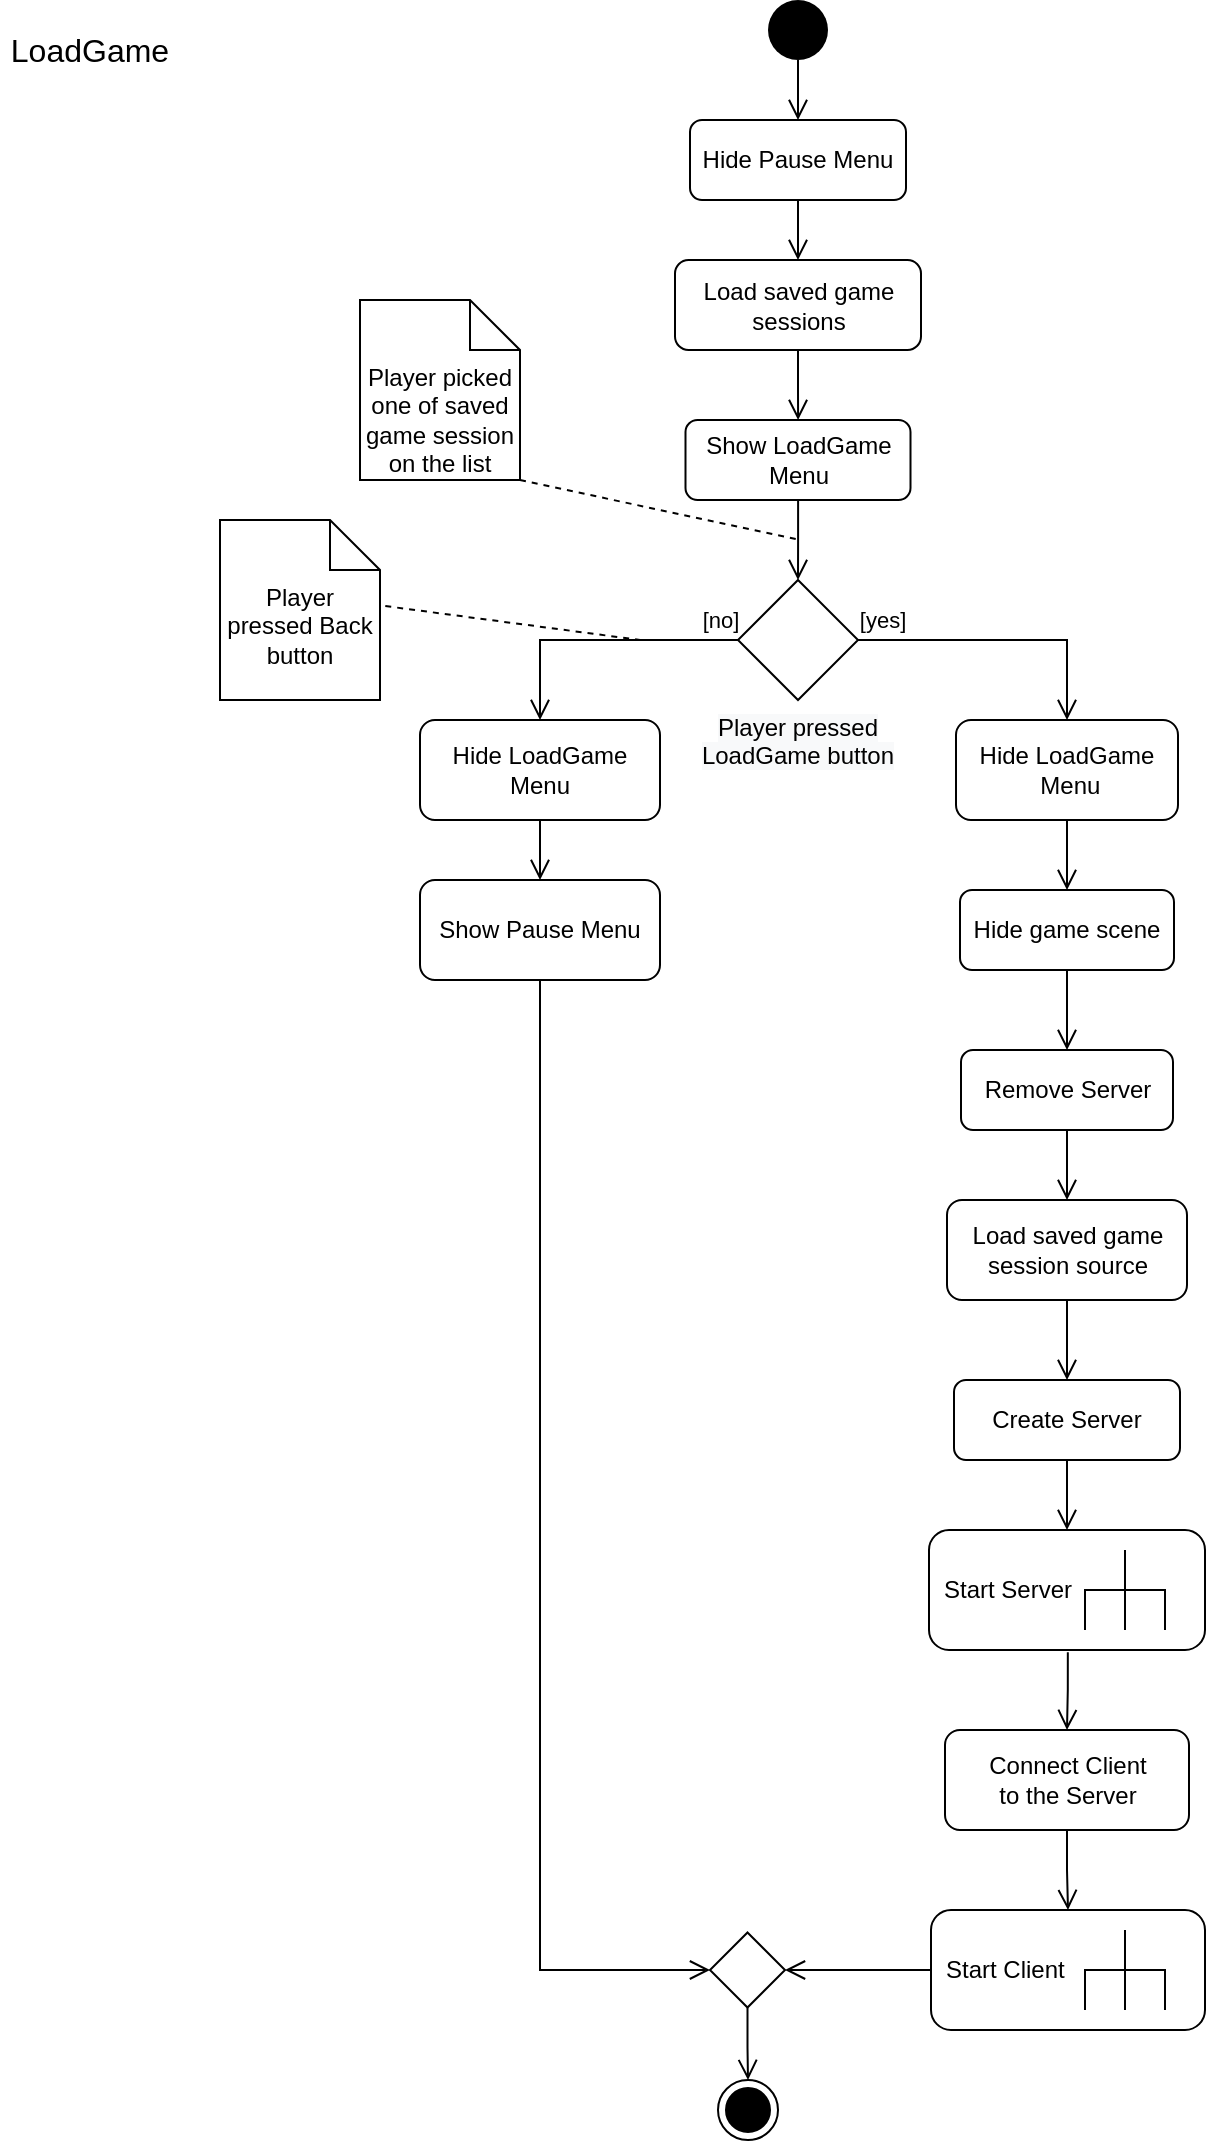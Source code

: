 <mxfile version="18.0.6" type="device"><diagram id="-9HNZeXDYJOqd_FAlpaB" name="Strona-1"><mxGraphModel dx="918" dy="571" grid="1" gridSize="10" guides="1" tooltips="1" connect="1" arrows="1" fold="1" page="1" pageScale="1" pageWidth="827" pageHeight="1169" math="0" shadow="0"><root><mxCell id="0"/><mxCell id="1" parent="0"/><mxCell id="x7gVKlhXDRItL7wuzmwW-2" value="" style="edgeStyle=orthogonalEdgeStyle;html=1;verticalAlign=bottom;endArrow=open;endSize=8;strokeColor=#000000;rounded=0;entryX=0.5;entryY=0;entryDx=0;entryDy=0;exitX=0.5;exitY=1;exitDx=0;exitDy=0;" parent="1" source="NErxtUEIabBKc6ScrrPM-1" target="x7gVKlhXDRItL7wuzmwW-3" edge="1"><mxGeometry relative="1" as="geometry"><mxPoint x="432" y="135" as="targetPoint"/><mxPoint x="432.5" y="105" as="sourcePoint"/></mxGeometry></mxCell><mxCell id="PuJvCJTQ66fDeZXi74we-39" style="edgeStyle=orthogonalEdgeStyle;rounded=0;orthogonalLoop=1;jettySize=auto;html=1;endArrow=open;endFill=0;endSize=8;" parent="1" source="x7gVKlhXDRItL7wuzmwW-3" target="BdtXdYhK791TA_x0L7Rc-1" edge="1"><mxGeometry relative="1" as="geometry"><mxPoint x="438.07" y="162.57" as="targetPoint"/></mxGeometry></mxCell><mxCell id="x7gVKlhXDRItL7wuzmwW-3" value="Hide Pause Menu" style="rounded=1;whiteSpace=wrap;html=1;strokeColor=#000000;" parent="1" vertex="1"><mxGeometry x="385" y="90" width="108" height="40" as="geometry"/></mxCell><mxCell id="x7gVKlhXDRItL7wuzmwW-36" style="edgeStyle=orthogonalEdgeStyle;rounded=0;orthogonalLoop=1;jettySize=auto;html=1;entryX=0.5;entryY=0;entryDx=0;entryDy=0;endArrow=open;endFill=0;endSize=8;strokeColor=#000000;strokeWidth=1;" parent="1" source="x7gVKlhXDRItL7wuzmwW-8" target="NErxtUEIabBKc6ScrrPM-3" edge="1"><mxGeometry relative="1" as="geometry"><mxPoint x="433" y="370" as="targetPoint"/></mxGeometry></mxCell><mxCell id="x7gVKlhXDRItL7wuzmwW-8" value="Show LoadGame Menu" style="rounded=1;whiteSpace=wrap;html=1;strokeColor=#000000;" parent="1" vertex="1"><mxGeometry x="382.75" y="240" width="112.5" height="40" as="geometry"/></mxCell><mxCell id="x7gVKlhXDRItL7wuzmwW-19" style="edgeStyle=orthogonalEdgeStyle;rounded=0;orthogonalLoop=1;jettySize=auto;html=1;endArrow=open;endFill=0;endSize=8;strokeColor=#000000;strokeWidth=1;" parent="1" source="x7gVKlhXDRItL7wuzmwW-15" target="NErxtUEIabBKc6ScrrPM-16" edge="1"><mxGeometry relative="1" as="geometry"><mxPoint x="573.5" y="785" as="targetPoint"/></mxGeometry></mxCell><mxCell id="x7gVKlhXDRItL7wuzmwW-15" value="Create Server" style="rounded=1;whiteSpace=wrap;html=1;strokeColor=#000000;" parent="1" vertex="1"><mxGeometry x="517" y="720" width="113" height="40" as="geometry"/></mxCell><mxCell id="x7gVKlhXDRItL7wuzmwW-47" style="edgeStyle=orthogonalEdgeStyle;rounded=0;orthogonalLoop=1;jettySize=auto;html=1;fontSize=12;endArrow=open;endFill=0;endSize=8;strokeColor=#000000;strokeWidth=1;exitX=0.503;exitY=1.018;exitDx=0;exitDy=0;exitPerimeter=0;" parent="1" source="NErxtUEIabBKc6ScrrPM-16" target="x7gVKlhXDRItL7wuzmwW-45" edge="1"><mxGeometry relative="1" as="geometry"><mxPoint x="573.5" y="825" as="sourcePoint"/><mxPoint x="573.5" y="895" as="targetPoint"/></mxGeometry></mxCell><mxCell id="x7gVKlhXDRItL7wuzmwW-40" value="[no]" style="edgeStyle=orthogonalEdgeStyle;rounded=0;orthogonalLoop=1;jettySize=auto;html=1;endArrow=open;endFill=0;endSize=8;strokeColor=#000000;strokeWidth=1;fontSize=11;exitX=0;exitY=0.5;exitDx=0;exitDy=0;entryX=0.5;entryY=0;entryDx=0;entryDy=0;" parent="1" source="NErxtUEIabBKc6ScrrPM-3" target="NErxtUEIabBKc6ScrrPM-8" edge="1"><mxGeometry x="-0.871" y="-10" relative="1" as="geometry"><mxPoint as="offset"/><mxPoint x="359" y="374.976" as="sourcePoint"/><Array as="points"><mxPoint x="310" y="350"/></Array><mxPoint x="278.75" y="410" as="targetPoint"/></mxGeometry></mxCell><mxCell id="x7gVKlhXDRItL7wuzmwW-49" style="edgeStyle=orthogonalEdgeStyle;rounded=0;orthogonalLoop=1;jettySize=auto;html=1;fontSize=12;endArrow=open;endFill=0;endSize=8;strokeColor=#000000;strokeWidth=1;" parent="1" source="x7gVKlhXDRItL7wuzmwW-45" target="NErxtUEIabBKc6ScrrPM-15" edge="1"><mxGeometry relative="1" as="geometry"><mxPoint x="574.5" y="1045" as="targetPoint"/></mxGeometry></mxCell><mxCell id="x7gVKlhXDRItL7wuzmwW-45" value="Connect Client &lt;br&gt;to the Server" style="rounded=1;whiteSpace=wrap;html=1;strokeColor=#000000;" parent="1" vertex="1"><mxGeometry x="512.5" y="895" width="122" height="50" as="geometry"/></mxCell><mxCell id="NErxtUEIabBKc6ScrrPM-1" value="" style="ellipse;fillColor=#000000;strokeColor=none;" parent="1" vertex="1"><mxGeometry x="424" y="30" width="30" height="30" as="geometry"/></mxCell><mxCell id="NErxtUEIabBKc6ScrrPM-3" value="" style="rhombus;" parent="1" vertex="1"><mxGeometry x="409" y="320" width="60" height="60" as="geometry"/></mxCell><mxCell id="NErxtUEIabBKc6ScrrPM-5" value="" style="ellipse;html=1;shape=endState;fillColor=#000000;strokeColor=#000000;" parent="1" vertex="1"><mxGeometry x="399" y="1070" width="30" height="30" as="geometry"/></mxCell><mxCell id="BdtXdYhK791TA_x0L7Rc-9" style="edgeStyle=orthogonalEdgeStyle;rounded=0;orthogonalLoop=1;jettySize=auto;html=1;entryX=0.5;entryY=0;entryDx=0;entryDy=0;endArrow=open;endFill=0;endSize=8;" parent="1" source="NErxtUEIabBKc6ScrrPM-7" target="x7gVKlhXDRItL7wuzmwW-15" edge="1"><mxGeometry relative="1" as="geometry"><mxPoint x="411" y="710" as="targetPoint"/></mxGeometry></mxCell><mxCell id="NErxtUEIabBKc6ScrrPM-7" value="Load saved game session source" style="rounded=1;whiteSpace=wrap;html=1;strokeColor=#000000;strokeWidth=1;" parent="1" vertex="1"><mxGeometry x="513.5" y="630" width="120" height="50" as="geometry"/></mxCell><mxCell id="BdtXdYhK791TA_x0L7Rc-5" style="edgeStyle=orthogonalEdgeStyle;rounded=0;orthogonalLoop=1;jettySize=auto;html=1;endSize=8;endArrow=open;endFill=0;" parent="1" source="NErxtUEIabBKc6ScrrPM-8" target="BdtXdYhK791TA_x0L7Rc-4" edge="1"><mxGeometry relative="1" as="geometry"/></mxCell><mxCell id="NErxtUEIabBKc6ScrrPM-8" value="Hide LoadGame Menu" style="rounded=1;whiteSpace=wrap;html=1;strokeColor=#000000;strokeWidth=1;" parent="1" vertex="1"><mxGeometry x="250" y="390" width="120" height="50" as="geometry"/></mxCell><mxCell id="BdtXdYhK791TA_x0L7Rc-15" style="edgeStyle=orthogonalEdgeStyle;rounded=0;orthogonalLoop=1;jettySize=auto;html=1;entryX=1;entryY=0.5;entryDx=0;entryDy=0;endArrow=open;endFill=0;endSize=8;" parent="1" source="NErxtUEIabBKc6ScrrPM-15" target="BdtXdYhK791TA_x0L7Rc-14" edge="1"><mxGeometry relative="1" as="geometry"/></mxCell><mxCell id="NErxtUEIabBKc6ScrrPM-15" value="&lt;span style=&quot;text-align: center;&quot;&gt;Start Client&lt;/span&gt;" style="shape=mxgraph.uml25.behaviorAction;html=1;rounded=1;absoluteArcSize=1;arcSize=10;align=left;spacingLeft=5;" parent="1" vertex="1"><mxGeometry x="505.5" y="985" width="137" height="60" as="geometry"/></mxCell><mxCell id="NErxtUEIabBKc6ScrrPM-16" value="&lt;span style=&quot;text-align: center;&quot;&gt;Start Server&lt;/span&gt;" style="shape=mxgraph.uml25.behaviorAction;html=1;rounded=1;absoluteArcSize=1;arcSize=10;align=left;spacingLeft=5;" parent="1" vertex="1"><mxGeometry x="504.5" y="795" width="138" height="60" as="geometry"/></mxCell><mxCell id="PuJvCJTQ66fDeZXi74we-22" style="edgeStyle=orthogonalEdgeStyle;rounded=0;orthogonalLoop=1;jettySize=auto;html=1;endArrow=open;endFill=0;endSize=8;" parent="1" source="PuJvCJTQ66fDeZXi74we-10" target="NErxtUEIabBKc6ScrrPM-7" edge="1"><mxGeometry relative="1" as="geometry"/></mxCell><mxCell id="PuJvCJTQ66fDeZXi74we-10" value="Remove Server" style="rounded=1;whiteSpace=wrap;html=1;strokeColor=#000000;strokeWidth=1;" parent="1" vertex="1"><mxGeometry x="520.5" y="555" width="106" height="40" as="geometry"/></mxCell><mxCell id="PuJvCJTQ66fDeZXi74we-21" style="edgeStyle=orthogonalEdgeStyle;rounded=0;orthogonalLoop=1;jettySize=auto;html=1;endArrow=open;endFill=0;endSize=8;" parent="1" source="PuJvCJTQ66fDeZXi74we-19" target="BdtXdYhK791TA_x0L7Rc-10" edge="1"><mxGeometry relative="1" as="geometry"/></mxCell><mxCell id="PuJvCJTQ66fDeZXi74we-19" value="Hide&amp;nbsp;LoadGame&lt;br&gt;&amp;nbsp;Menu" style="rounded=1;whiteSpace=wrap;html=1;strokeColor=#000000;strokeWidth=1;" parent="1" vertex="1"><mxGeometry x="518" y="390" width="111" height="50" as="geometry"/></mxCell><mxCell id="PuJvCJTQ66fDeZXi74we-40" style="edgeStyle=orthogonalEdgeStyle;rounded=0;orthogonalLoop=1;jettySize=auto;html=1;endArrow=open;endFill=0;endSize=8;" parent="1" source="BdtXdYhK791TA_x0L7Rc-1" target="x7gVKlhXDRItL7wuzmwW-8" edge="1"><mxGeometry relative="1" as="geometry"><mxPoint x="438.07" y="199.93" as="sourcePoint"/></mxGeometry></mxCell><mxCell id="PuJvCJTQ66fDeZXi74we-43" value="Player picked one of saved game session on the list" style="shape=note2;boundedLbl=1;whiteSpace=wrap;html=1;size=25;verticalAlign=top;align=center;" parent="1" vertex="1"><mxGeometry x="220" y="180" width="80" height="90" as="geometry"/></mxCell><mxCell id="PuJvCJTQ66fDeZXi74we-44" style="rounded=0;orthogonalLoop=1;jettySize=auto;html=1;endArrow=none;endFill=0;endSize=8;dashed=1;exitX=1;exitY=1;exitDx=0;exitDy=0;exitPerimeter=0;" parent="1" edge="1" source="PuJvCJTQ66fDeZXi74we-43"><mxGeometry relative="1" as="geometry"><mxPoint x="440" y="300" as="targetPoint"/><mxPoint x="330" y="270" as="sourcePoint"/></mxGeometry></mxCell><mxCell id="BdtXdYhK791TA_x0L7Rc-1" value="Load saved game sessions" style="rounded=1;whiteSpace=wrap;html=1;strokeColor=#000000;" parent="1" vertex="1"><mxGeometry x="377.5" y="160" width="123" height="45" as="geometry"/></mxCell><mxCell id="BdtXdYhK791TA_x0L7Rc-7" style="edgeStyle=orthogonalEdgeStyle;rounded=0;orthogonalLoop=1;jettySize=auto;html=1;endArrow=open;endFill=0;endSize=8;entryX=0;entryY=0.5;entryDx=0;entryDy=0;" parent="1" source="BdtXdYhK791TA_x0L7Rc-4" target="BdtXdYhK791TA_x0L7Rc-14" edge="1"><mxGeometry relative="1" as="geometry"><mxPoint x="317.5" y="555" as="targetPoint"/><Array as="points"><mxPoint x="310" y="1015"/></Array></mxGeometry></mxCell><mxCell id="BdtXdYhK791TA_x0L7Rc-4" value="Show Pause Menu" style="rounded=1;whiteSpace=wrap;html=1;strokeColor=#000000;strokeWidth=1;" parent="1" vertex="1"><mxGeometry x="250" y="470" width="120" height="50" as="geometry"/></mxCell><mxCell id="BdtXdYhK791TA_x0L7Rc-11" style="edgeStyle=orthogonalEdgeStyle;rounded=0;orthogonalLoop=1;jettySize=auto;html=1;endArrow=open;endFill=0;endSize=8;" parent="1" source="BdtXdYhK791TA_x0L7Rc-10" target="PuJvCJTQ66fDeZXi74we-10" edge="1"><mxGeometry relative="1" as="geometry"/></mxCell><mxCell id="BdtXdYhK791TA_x0L7Rc-10" value="Hide game scene" style="rounded=1;whiteSpace=wrap;html=1;strokeColor=#000000;strokeWidth=1;" parent="1" vertex="1"><mxGeometry x="520" y="475" width="107" height="40" as="geometry"/></mxCell><mxCell id="PuJvCJTQ66fDeZXi74we-12" value="&lt;span style=&quot;color: rgb(0, 0, 0); font-family: Helvetica; font-size: 12px; font-style: normal; font-variant-ligatures: normal; font-variant-caps: normal; font-weight: 400; letter-spacing: normal; orphans: 2; text-indent: 0px; text-transform: none; widows: 2; word-spacing: 0px; -webkit-text-stroke-width: 0px; background-color: rgb(248, 249, 250); text-decoration-thickness: initial; text-decoration-style: initial; text-decoration-color: initial; float: none; display: inline !important;&quot;&gt;Player pressed&lt;/span&gt;&lt;br style=&quot;color: rgb(0, 0, 0); font-family: Helvetica; font-size: 12px; font-style: normal; font-variant-ligatures: normal; font-variant-caps: normal; font-weight: 400; letter-spacing: normal; orphans: 2; text-indent: 0px; text-transform: none; widows: 2; word-spacing: 0px; -webkit-text-stroke-width: 0px; background-color: rgb(248, 249, 250); text-decoration-thickness: initial; text-decoration-style: initial; text-decoration-color: initial;&quot;&gt;&lt;span style=&quot;color: rgb(0, 0, 0); font-family: Helvetica; font-size: 12px; font-style: normal; font-variant-ligatures: normal; font-variant-caps: normal; font-weight: 400; letter-spacing: normal; orphans: 2; text-indent: 0px; text-transform: none; widows: 2; word-spacing: 0px; -webkit-text-stroke-width: 0px; background-color: rgb(248, 249, 250); text-decoration-thickness: initial; text-decoration-style: initial; text-decoration-color: initial; float: none; display: inline !important;&quot;&gt;LoadGame button&lt;/span&gt;" style="text;whiteSpace=wrap;html=1;align=center;" parent="1" vertex="1"><mxGeometry x="384" y="380" width="110" height="40" as="geometry"/></mxCell><mxCell id="BdtXdYhK791TA_x0L7Rc-12" value="" style="edgeStyle=orthogonalEdgeStyle;rounded=0;orthogonalLoop=1;jettySize=auto;html=1;endArrow=open;endFill=0;endSize=8;strokeColor=#000000;strokeWidth=1;exitX=1;exitY=0.5;exitDx=0;exitDy=0;entryX=0.5;entryY=0;entryDx=0;entryDy=0;" parent="1" source="NErxtUEIabBKc6ScrrPM-3" target="PuJvCJTQ66fDeZXi74we-19" edge="1"><mxGeometry relative="1" as="geometry"><mxPoint x="480" y="390" as="sourcePoint"/><mxPoint x="520" y="420" as="targetPoint"/></mxGeometry></mxCell><mxCell id="BdtXdYhK791TA_x0L7Rc-13" value="[yes]" style="edgeLabel;html=1;align=center;verticalAlign=middle;resizable=0;points=[];fontSize=11;" parent="BdtXdYhK791TA_x0L7Rc-12" vertex="1" connectable="0"><mxGeometry x="-0.399" y="3" relative="1" as="geometry"><mxPoint x="-32" y="-7" as="offset"/></mxGeometry></mxCell><mxCell id="BdtXdYhK791TA_x0L7Rc-16" style="edgeStyle=orthogonalEdgeStyle;rounded=0;orthogonalLoop=1;jettySize=auto;html=1;entryX=0.5;entryY=0;entryDx=0;entryDy=0;endArrow=open;endFill=0;endSize=8;" parent="1" source="BdtXdYhK791TA_x0L7Rc-14" target="NErxtUEIabBKc6ScrrPM-5" edge="1"><mxGeometry relative="1" as="geometry"/></mxCell><mxCell id="BdtXdYhK791TA_x0L7Rc-14" value="" style="rhombus;" parent="1" vertex="1"><mxGeometry x="395" y="996.25" width="37.5" height="37.5" as="geometry"/></mxCell><mxCell id="BdtXdYhK791TA_x0L7Rc-17" value="Player pressed Back button" style="shape=note2;boundedLbl=1;whiteSpace=wrap;html=1;size=25;verticalAlign=top;align=center;" parent="1" vertex="1"><mxGeometry x="150" y="290" width="80" height="90" as="geometry"/></mxCell><mxCell id="BdtXdYhK791TA_x0L7Rc-18" style="rounded=0;orthogonalLoop=1;jettySize=auto;html=1;endArrow=none;endFill=0;endSize=8;dashed=1;exitX=1.033;exitY=0.478;exitDx=0;exitDy=0;exitPerimeter=0;" parent="1" source="BdtXdYhK791TA_x0L7Rc-17" edge="1"><mxGeometry relative="1" as="geometry"><mxPoint x="360" y="350" as="targetPoint"/><mxPoint x="335.92" y="278.74" as="sourcePoint"/></mxGeometry></mxCell><mxCell id="2KNjIFlrxionheTUJl37-1" value="LoadGame" style="text;html=1;strokeColor=none;fillColor=none;align=center;verticalAlign=middle;whiteSpace=wrap;rounded=0;fontSize=16;" vertex="1" parent="1"><mxGeometry x="40" y="40" width="90" height="30" as="geometry"/></mxCell></root></mxGraphModel></diagram></mxfile>